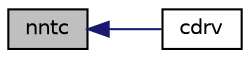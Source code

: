 digraph G
{
  edge [fontname="Helvetica",fontsize="10",labelfontname="Helvetica",labelfontsize="10"];
  node [fontname="Helvetica",fontsize="10",shape=record];
  rankdir=LR;
  Node1 [label="nntc",height=0.2,width=0.4,color="black", fillcolor="grey75", style="filled" fontcolor="black"];
  Node1 -> Node2 [dir=back,color="midnightblue",fontsize="10",style="solid",fontname="Helvetica"];
  Node2 [label="cdrv",height=0.2,width=0.4,color="black", fillcolor="white", style="filled",URL="$opkda1_8f90.html#a351561dc921e8c0701b60d430cb045d2"];
}
